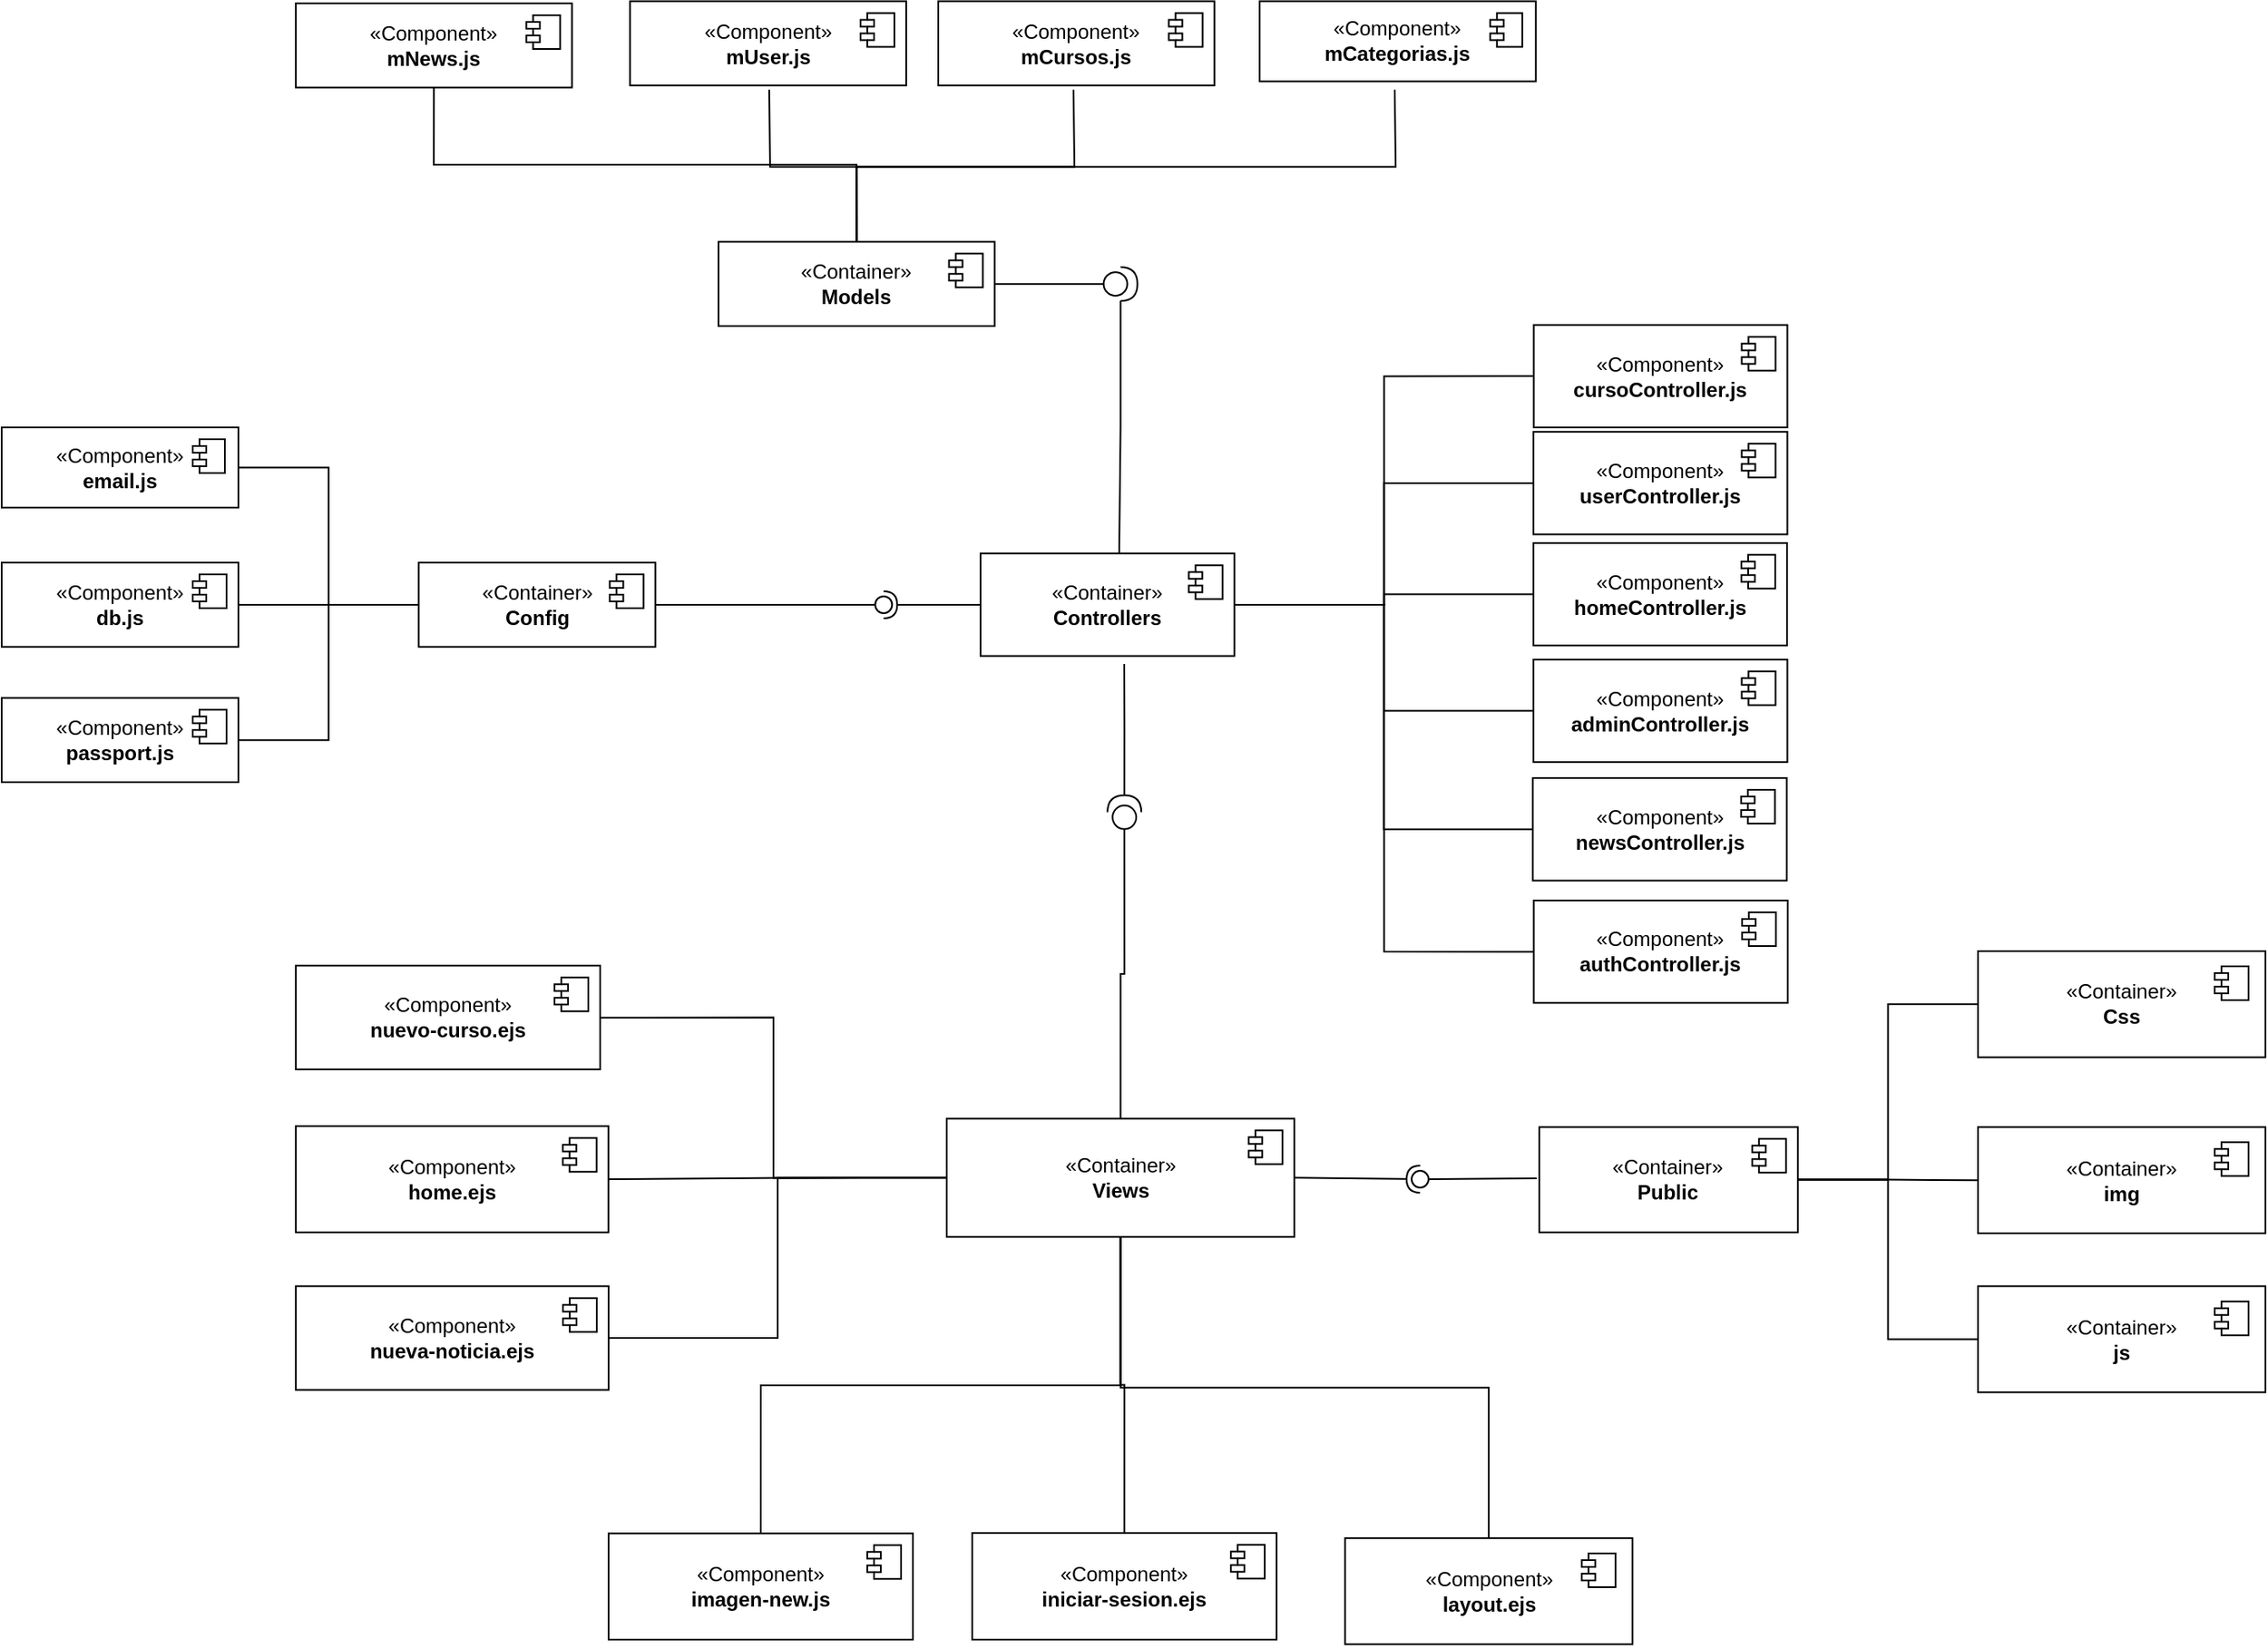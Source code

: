 <mxfile version="24.7.17">
  <diagram name="Caso de Uso - Gestionar Rutas de Aprendizaje" id="5D99ZqfQA7gKjrY1oPeP">
    <mxGraphModel dx="4037" dy="1640" grid="1" gridSize="10" guides="1" tooltips="1" connect="1" arrows="1" fold="1" page="1" pageScale="1" pageWidth="850" pageHeight="1100" math="0" shadow="0">
      <root>
        <mxCell id="0" />
        <mxCell id="1" parent="0" />
        <mxCell id="bcLFqur_eU_BZlS8S5V4-189" value="«Component&lt;span style=&quot;background-color: initial;&quot;&gt;»&lt;/span&gt;&lt;div&gt;&lt;b&gt;db.js&lt;/b&gt;&lt;br&gt;&lt;/div&gt;" style="html=1;dropTarget=0;whiteSpace=wrap;" vertex="1" parent="1">
          <mxGeometry x="-680.0" y="410.03" width="140" height="49.85" as="geometry" />
        </mxCell>
        <mxCell id="bcLFqur_eU_BZlS8S5V4-190" value="" style="shape=module;jettyWidth=8;jettyHeight=4;" vertex="1" parent="bcLFqur_eU_BZlS8S5V4-189">
          <mxGeometry x="1" width="20" height="20" relative="1" as="geometry">
            <mxPoint x="-27" y="7" as="offset" />
          </mxGeometry>
        </mxCell>
        <mxCell id="bcLFqur_eU_BZlS8S5V4-191" value="«Component&lt;span style=&quot;background-color: initial;&quot;&gt;»&lt;/span&gt;&lt;div&gt;&lt;b&gt;email.js&lt;/b&gt;&lt;br&gt;&lt;/div&gt;" style="html=1;dropTarget=0;whiteSpace=wrap;" vertex="1" parent="1">
          <mxGeometry x="-680" y="330" width="140" height="47.44" as="geometry" />
        </mxCell>
        <mxCell id="bcLFqur_eU_BZlS8S5V4-192" value="" style="shape=module;jettyWidth=8;jettyHeight=4;" vertex="1" parent="bcLFqur_eU_BZlS8S5V4-191">
          <mxGeometry x="1" width="19" height="20" relative="1" as="geometry">
            <mxPoint x="-27" y="7" as="offset" />
          </mxGeometry>
        </mxCell>
        <mxCell id="bcLFqur_eU_BZlS8S5V4-193" value="«Component&lt;span style=&quot;background-color: initial;&quot;&gt;»&lt;/span&gt;&lt;div&gt;&lt;b&gt;passport.js&lt;/b&gt;&lt;br&gt;&lt;/div&gt;" style="html=1;dropTarget=0;whiteSpace=wrap;" vertex="1" parent="1">
          <mxGeometry x="-680" y="490.15" width="140" height="49.85" as="geometry" />
        </mxCell>
        <mxCell id="bcLFqur_eU_BZlS8S5V4-194" value="" style="shape=module;jettyWidth=8;jettyHeight=4;" vertex="1" parent="bcLFqur_eU_BZlS8S5V4-193">
          <mxGeometry x="1" width="20" height="20" relative="1" as="geometry">
            <mxPoint x="-27" y="7" as="offset" />
          </mxGeometry>
        </mxCell>
        <mxCell id="bcLFqur_eU_BZlS8S5V4-295" style="edgeStyle=orthogonalEdgeStyle;rounded=0;orthogonalLoop=1;jettySize=auto;html=1;exitX=0;exitY=0.5;exitDx=0;exitDy=0;entryX=1;entryY=0.5;entryDx=0;entryDy=0;endArrow=none;endFill=0;" edge="1" parent="1" source="bcLFqur_eU_BZlS8S5V4-255" target="bcLFqur_eU_BZlS8S5V4-191">
          <mxGeometry relative="1" as="geometry" />
        </mxCell>
        <mxCell id="bcLFqur_eU_BZlS8S5V4-297" style="edgeStyle=orthogonalEdgeStyle;rounded=0;orthogonalLoop=1;jettySize=auto;html=1;exitX=0;exitY=0.5;exitDx=0;exitDy=0;entryX=1;entryY=0.5;entryDx=0;entryDy=0;endArrow=none;endFill=0;" edge="1" parent="1" source="bcLFqur_eU_BZlS8S5V4-255" target="bcLFqur_eU_BZlS8S5V4-189">
          <mxGeometry relative="1" as="geometry" />
        </mxCell>
        <mxCell id="bcLFqur_eU_BZlS8S5V4-299" style="edgeStyle=orthogonalEdgeStyle;rounded=0;orthogonalLoop=1;jettySize=auto;html=1;exitX=0;exitY=0.5;exitDx=0;exitDy=0;entryX=1;entryY=0.5;entryDx=0;entryDy=0;endArrow=none;endFill=0;" edge="1" parent="1" source="bcLFqur_eU_BZlS8S5V4-255" target="bcLFqur_eU_BZlS8S5V4-193">
          <mxGeometry relative="1" as="geometry" />
        </mxCell>
        <mxCell id="bcLFqur_eU_BZlS8S5V4-255" value="«Container&lt;span style=&quot;background-color: initial;&quot;&gt;»&lt;/span&gt;&lt;div&gt;&lt;b&gt;Config&lt;/b&gt;&lt;/div&gt;" style="html=1;dropTarget=0;whiteSpace=wrap;" vertex="1" parent="1">
          <mxGeometry x="-433.33" y="410.03" width="140" height="49.85" as="geometry" />
        </mxCell>
        <mxCell id="bcLFqur_eU_BZlS8S5V4-256" value="" style="shape=module;jettyWidth=8;jettyHeight=4;" vertex="1" parent="bcLFqur_eU_BZlS8S5V4-255">
          <mxGeometry x="1" width="20" height="20" relative="1" as="geometry">
            <mxPoint x="-27" y="7" as="offset" />
          </mxGeometry>
        </mxCell>
        <mxCell id="bcLFqur_eU_BZlS8S5V4-205" value="«Component»&lt;br&gt;&lt;b&gt;authController.js&lt;/b&gt;" style="html=1;dropTarget=0;whiteSpace=wrap;" vertex="1" parent="1">
          <mxGeometry x="226.22" y="610.003" width="150.19" height="60.65" as="geometry" />
        </mxCell>
        <mxCell id="bcLFqur_eU_BZlS8S5V4-206" value="" style="shape=module;jettyWidth=8;jettyHeight=4;" vertex="1" parent="bcLFqur_eU_BZlS8S5V4-205">
          <mxGeometry x="1" width="20" height="20" relative="1" as="geometry">
            <mxPoint x="-27" y="7" as="offset" />
          </mxGeometry>
        </mxCell>
        <mxCell id="bcLFqur_eU_BZlS8S5V4-203" value="«Component»&lt;br&gt;&lt;b&gt;adminController.js&lt;/b&gt;" style="html=1;dropTarget=0;whiteSpace=wrap;" vertex="1" parent="1">
          <mxGeometry x="226.03" y="467.413" width="150.19" height="60.684" as="geometry" />
        </mxCell>
        <mxCell id="bcLFqur_eU_BZlS8S5V4-204" value="" style="shape=module;jettyWidth=8;jettyHeight=4;" vertex="1" parent="bcLFqur_eU_BZlS8S5V4-203">
          <mxGeometry x="1" width="20" height="20" relative="1" as="geometry">
            <mxPoint x="-27" y="7" as="offset" />
          </mxGeometry>
        </mxCell>
        <mxCell id="bcLFqur_eU_BZlS8S5V4-207" value="«Component»&lt;br&gt;&lt;b&gt;cursoController.js&lt;/b&gt;" style="html=1;dropTarget=0;whiteSpace=wrap;" vertex="1" parent="1">
          <mxGeometry x="226.22" y="269.353" width="150" height="60.65" as="geometry" />
        </mxCell>
        <mxCell id="bcLFqur_eU_BZlS8S5V4-208" value="" style="shape=module;jettyWidth=8;jettyHeight=4;" vertex="1" parent="bcLFqur_eU_BZlS8S5V4-207">
          <mxGeometry x="1" width="20" height="20" relative="1" as="geometry">
            <mxPoint x="-27" y="7" as="offset" />
          </mxGeometry>
        </mxCell>
        <mxCell id="bcLFqur_eU_BZlS8S5V4-209" value="«Component»&lt;br&gt;&lt;b&gt;homeController.js&lt;/b&gt;" style="html=1;dropTarget=0;whiteSpace=wrap;" vertex="1" parent="1">
          <mxGeometry x="226.03" y="398.433" width="150" height="60.65" as="geometry" />
        </mxCell>
        <mxCell id="bcLFqur_eU_BZlS8S5V4-210" value="" style="shape=module;jettyWidth=8;jettyHeight=4;" vertex="1" parent="bcLFqur_eU_BZlS8S5V4-209">
          <mxGeometry x="1" width="20" height="20" relative="1" as="geometry">
            <mxPoint x="-27" y="7" as="offset" />
          </mxGeometry>
        </mxCell>
        <mxCell id="bcLFqur_eU_BZlS8S5V4-212" value="«Component»&lt;br&gt;&lt;b&gt;newsController.js&lt;/b&gt;" style="html=1;dropTarget=0;whiteSpace=wrap;" vertex="1" parent="1">
          <mxGeometry x="225.65" y="537.559" width="150.19" height="60.684" as="geometry" />
        </mxCell>
        <mxCell id="bcLFqur_eU_BZlS8S5V4-213" value="" style="shape=module;jettyWidth=8;jettyHeight=4;" vertex="1" parent="bcLFqur_eU_BZlS8S5V4-212">
          <mxGeometry x="1" width="20" height="20" relative="1" as="geometry">
            <mxPoint x="-27" y="7" as="offset" />
          </mxGeometry>
        </mxCell>
        <mxCell id="bcLFqur_eU_BZlS8S5V4-214" value="«Component»&lt;br&gt;&lt;b&gt;userController.js&lt;/b&gt;" style="html=1;dropTarget=0;whiteSpace=wrap;" vertex="1" parent="1">
          <mxGeometry x="226.03" y="332.613" width="150.19" height="60.684" as="geometry" />
        </mxCell>
        <mxCell id="bcLFqur_eU_BZlS8S5V4-215" value="" style="shape=module;jettyWidth=8;jettyHeight=4;" vertex="1" parent="bcLFqur_eU_BZlS8S5V4-214">
          <mxGeometry x="1" width="20" height="20" relative="1" as="geometry">
            <mxPoint x="-27" y="7" as="offset" />
          </mxGeometry>
        </mxCell>
        <mxCell id="bcLFqur_eU_BZlS8S5V4-304" style="edgeStyle=orthogonalEdgeStyle;rounded=0;orthogonalLoop=1;jettySize=auto;html=1;exitX=1;exitY=0.5;exitDx=0;exitDy=0;entryX=0;entryY=0.5;entryDx=0;entryDy=0;endArrow=none;endFill=0;" edge="1" parent="1" source="bcLFqur_eU_BZlS8S5V4-260" target="bcLFqur_eU_BZlS8S5V4-214">
          <mxGeometry relative="1" as="geometry" />
        </mxCell>
        <mxCell id="bcLFqur_eU_BZlS8S5V4-305" style="edgeStyle=orthogonalEdgeStyle;rounded=0;orthogonalLoop=1;jettySize=auto;html=1;exitX=1;exitY=0.5;exitDx=0;exitDy=0;endArrow=none;endFill=0;" edge="1" parent="1" source="bcLFqur_eU_BZlS8S5V4-260" target="bcLFqur_eU_BZlS8S5V4-209">
          <mxGeometry relative="1" as="geometry" />
        </mxCell>
        <mxCell id="bcLFqur_eU_BZlS8S5V4-306" style="edgeStyle=orthogonalEdgeStyle;rounded=0;orthogonalLoop=1;jettySize=auto;html=1;exitX=1;exitY=0.5;exitDx=0;exitDy=0;entryX=0;entryY=0.5;entryDx=0;entryDy=0;endArrow=none;endFill=0;" edge="1" parent="1" source="bcLFqur_eU_BZlS8S5V4-260" target="bcLFqur_eU_BZlS8S5V4-203">
          <mxGeometry relative="1" as="geometry" />
        </mxCell>
        <mxCell id="bcLFqur_eU_BZlS8S5V4-307" style="edgeStyle=orthogonalEdgeStyle;rounded=0;orthogonalLoop=1;jettySize=auto;html=1;exitX=1;exitY=0.5;exitDx=0;exitDy=0;entryX=0;entryY=0.5;entryDx=0;entryDy=0;endArrow=none;endFill=0;" edge="1" parent="1" source="bcLFqur_eU_BZlS8S5V4-260" target="bcLFqur_eU_BZlS8S5V4-212">
          <mxGeometry relative="1" as="geometry" />
        </mxCell>
        <mxCell id="bcLFqur_eU_BZlS8S5V4-313" style="edgeStyle=orthogonalEdgeStyle;rounded=0;orthogonalLoop=1;jettySize=auto;html=1;exitX=1;exitY=0.5;exitDx=0;exitDy=0;entryX=0;entryY=0.5;entryDx=0;entryDy=0;endArrow=none;endFill=0;" edge="1" parent="1" source="bcLFqur_eU_BZlS8S5V4-260" target="bcLFqur_eU_BZlS8S5V4-207">
          <mxGeometry relative="1" as="geometry" />
        </mxCell>
        <mxCell id="bcLFqur_eU_BZlS8S5V4-314" style="edgeStyle=orthogonalEdgeStyle;rounded=0;orthogonalLoop=1;jettySize=auto;html=1;exitX=1;exitY=0.5;exitDx=0;exitDy=0;entryX=0;entryY=0.5;entryDx=0;entryDy=0;endArrow=none;endFill=0;" edge="1" parent="1" source="bcLFqur_eU_BZlS8S5V4-260" target="bcLFqur_eU_BZlS8S5V4-205">
          <mxGeometry relative="1" as="geometry" />
        </mxCell>
        <mxCell id="bcLFqur_eU_BZlS8S5V4-260" value="«Container»&lt;br&gt;&lt;b&gt;Controllers&lt;/b&gt;" style="html=1;dropTarget=0;whiteSpace=wrap;" vertex="1" parent="1">
          <mxGeometry x="-101.02" y="404.609" width="150.19" height="60.684" as="geometry" />
        </mxCell>
        <mxCell id="bcLFqur_eU_BZlS8S5V4-261" value="" style="shape=module;jettyWidth=8;jettyHeight=4;" vertex="1" parent="bcLFqur_eU_BZlS8S5V4-260">
          <mxGeometry x="1" width="20" height="20" relative="1" as="geometry">
            <mxPoint x="-27" y="7" as="offset" />
          </mxGeometry>
        </mxCell>
        <mxCell id="bcLFqur_eU_BZlS8S5V4-224" value="«Component&lt;span style=&quot;background-color: initial;&quot;&gt;»&lt;/span&gt;&lt;div&gt;&lt;b&gt;mCursos.js&lt;/b&gt;&lt;br&gt;&lt;/div&gt;" style="html=1;dropTarget=0;whiteSpace=wrap;" vertex="1" parent="1">
          <mxGeometry x="-126.017" y="77.74" width="163.333" height="49.85" as="geometry" />
        </mxCell>
        <mxCell id="bcLFqur_eU_BZlS8S5V4-225" value="" style="shape=module;jettyWidth=8;jettyHeight=4;" vertex="1" parent="bcLFqur_eU_BZlS8S5V4-224">
          <mxGeometry x="1" width="20" height="20" relative="1" as="geometry">
            <mxPoint x="-27" y="7" as="offset" />
          </mxGeometry>
        </mxCell>
        <mxCell id="bcLFqur_eU_BZlS8S5V4-230" value="«Component&lt;span style=&quot;background-color: initial;&quot;&gt;»&lt;/span&gt;&lt;div&gt;&lt;b&gt;mUser.js&lt;/b&gt;&lt;br&gt;&lt;/div&gt;" style="html=1;dropTarget=0;whiteSpace=wrap;" vertex="1" parent="1">
          <mxGeometry x="-308.327" y="77.74" width="163.333" height="49.85" as="geometry" />
        </mxCell>
        <mxCell id="bcLFqur_eU_BZlS8S5V4-231" value="" style="shape=module;jettyWidth=8;jettyHeight=4;" vertex="1" parent="bcLFqur_eU_BZlS8S5V4-230">
          <mxGeometry x="1" width="20" height="20" relative="1" as="geometry">
            <mxPoint x="-27" y="7" as="offset" />
          </mxGeometry>
        </mxCell>
        <mxCell id="bcLFqur_eU_BZlS8S5V4-228" value="«Component&lt;span style=&quot;background-color: initial;&quot;&gt;»&lt;/span&gt;&lt;div&gt;&lt;b&gt;mNews.js&lt;/b&gt;&lt;br&gt;&lt;/div&gt;" style="html=1;dropTarget=0;whiteSpace=wrap;" vertex="1" parent="1">
          <mxGeometry x="-506.023" y="78.95" width="163.333" height="49.85" as="geometry" />
        </mxCell>
        <mxCell id="bcLFqur_eU_BZlS8S5V4-229" value="" style="shape=module;jettyWidth=8;jettyHeight=4;" vertex="1" parent="bcLFqur_eU_BZlS8S5V4-228">
          <mxGeometry x="1" width="20" height="20" relative="1" as="geometry">
            <mxPoint x="-27" y="7" as="offset" />
          </mxGeometry>
        </mxCell>
        <mxCell id="bcLFqur_eU_BZlS8S5V4-226" value="«Component&lt;span style=&quot;background-color: initial;&quot;&gt;»&lt;/span&gt;&lt;div&gt;&lt;b&gt;mCategorias.js&lt;/b&gt;&lt;br&gt;&lt;/div&gt;" style="html=1;dropTarget=0;whiteSpace=wrap;" vertex="1" parent="1">
          <mxGeometry x="64.077" y="77.74" width="163.333" height="47.44" as="geometry" />
        </mxCell>
        <mxCell id="bcLFqur_eU_BZlS8S5V4-227" value="" style="shape=module;jettyWidth=8;jettyHeight=4;" vertex="1" parent="bcLFqur_eU_BZlS8S5V4-226">
          <mxGeometry x="1" width="19" height="20" relative="1" as="geometry">
            <mxPoint x="-27" y="7" as="offset" />
          </mxGeometry>
        </mxCell>
        <mxCell id="bcLFqur_eU_BZlS8S5V4-315" style="edgeStyle=orthogonalEdgeStyle;rounded=0;orthogonalLoop=1;jettySize=auto;html=1;exitX=0.5;exitY=0;exitDx=0;exitDy=0;endArrow=none;endFill=0;" edge="1" parent="1" source="bcLFqur_eU_BZlS8S5V4-269">
          <mxGeometry relative="1" as="geometry">
            <mxPoint x="-226.02" y="130.15" as="targetPoint" />
          </mxGeometry>
        </mxCell>
        <mxCell id="bcLFqur_eU_BZlS8S5V4-316" style="edgeStyle=orthogonalEdgeStyle;rounded=0;orthogonalLoop=1;jettySize=auto;html=1;exitX=0.5;exitY=0;exitDx=0;exitDy=0;endArrow=none;endFill=0;" edge="1" parent="1" source="bcLFqur_eU_BZlS8S5V4-269">
          <mxGeometry relative="1" as="geometry">
            <mxPoint x="-46.02" y="130.15" as="targetPoint" />
          </mxGeometry>
        </mxCell>
        <mxCell id="bcLFqur_eU_BZlS8S5V4-317" style="edgeStyle=orthogonalEdgeStyle;rounded=0;orthogonalLoop=1;jettySize=auto;html=1;exitX=0.5;exitY=0;exitDx=0;exitDy=0;endArrow=none;endFill=0;" edge="1" parent="1" source="bcLFqur_eU_BZlS8S5V4-269">
          <mxGeometry relative="1" as="geometry">
            <mxPoint x="143.98" y="130.15" as="targetPoint" />
          </mxGeometry>
        </mxCell>
        <mxCell id="bcLFqur_eU_BZlS8S5V4-318" style="edgeStyle=orthogonalEdgeStyle;rounded=0;orthogonalLoop=1;jettySize=auto;html=1;exitX=0.5;exitY=0;exitDx=0;exitDy=0;entryX=0.5;entryY=1;entryDx=0;entryDy=0;endArrow=none;endFill=0;" edge="1" parent="1" source="bcLFqur_eU_BZlS8S5V4-269" target="bcLFqur_eU_BZlS8S5V4-228">
          <mxGeometry relative="1" as="geometry" />
        </mxCell>
        <mxCell id="bcLFqur_eU_BZlS8S5V4-269" value="«Container&lt;span style=&quot;background-color: initial;&quot;&gt;»&lt;/span&gt;&lt;div&gt;&lt;b&gt;Models&lt;/b&gt;&lt;br&gt;&lt;/div&gt;" style="html=1;dropTarget=0;whiteSpace=wrap;" vertex="1" parent="1">
          <mxGeometry x="-256.017" y="220.15" width="163.333" height="49.85" as="geometry" />
        </mxCell>
        <mxCell id="bcLFqur_eU_BZlS8S5V4-270" value="" style="shape=module;jettyWidth=8;jettyHeight=4;" vertex="1" parent="bcLFqur_eU_BZlS8S5V4-269">
          <mxGeometry x="1" width="20" height="20" relative="1" as="geometry">
            <mxPoint x="-27" y="7" as="offset" />
          </mxGeometry>
        </mxCell>
        <mxCell id="bcLFqur_eU_BZlS8S5V4-234" value="«Component»&lt;br&gt;&lt;b&gt;imagen-new.js&lt;/b&gt;" style="html=1;dropTarget=0;whiteSpace=wrap;" vertex="1" parent="1">
          <mxGeometry x="-321.02" y="984.68" width="180" height="62.84" as="geometry" />
        </mxCell>
        <mxCell id="bcLFqur_eU_BZlS8S5V4-235" value="" style="shape=module;jettyWidth=8;jettyHeight=4;" vertex="1" parent="bcLFqur_eU_BZlS8S5V4-234">
          <mxGeometry x="1" width="20" height="20" relative="1" as="geometry">
            <mxPoint x="-27" y="7" as="offset" />
          </mxGeometry>
        </mxCell>
        <mxCell id="bcLFqur_eU_BZlS8S5V4-242" value="«Component»&lt;br&gt;&lt;b&gt;iniciar-sesion.ejs&lt;/b&gt;" style="html=1;dropTarget=0;whiteSpace=wrap;" vertex="1" parent="1">
          <mxGeometry x="-105.92" y="984.41" width="180" height="63.11" as="geometry" />
        </mxCell>
        <mxCell id="bcLFqur_eU_BZlS8S5V4-243" value="" style="shape=module;jettyWidth=8;jettyHeight=4;" vertex="1" parent="bcLFqur_eU_BZlS8S5V4-242">
          <mxGeometry x="1" width="20" height="20" relative="1" as="geometry">
            <mxPoint x="-27" y="7" as="offset" />
          </mxGeometry>
        </mxCell>
        <mxCell id="bcLFqur_eU_BZlS8S5V4-244" value="«Component»&lt;br&gt;&lt;b&gt;nuevo-curso.ejs&lt;/b&gt;" style="html=1;dropTarget=0;whiteSpace=wrap;" vertex="1" parent="1">
          <mxGeometry x="-506.02" y="648.61" width="180" height="61.42" as="geometry" />
        </mxCell>
        <mxCell id="bcLFqur_eU_BZlS8S5V4-245" value="" style="shape=module;jettyWidth=8;jettyHeight=4;" vertex="1" parent="bcLFqur_eU_BZlS8S5V4-244">
          <mxGeometry x="1" width="20" height="20" relative="1" as="geometry">
            <mxPoint x="-27" y="7" as="offset" />
          </mxGeometry>
        </mxCell>
        <mxCell id="bcLFqur_eU_BZlS8S5V4-240" value="«Component»&lt;br&gt;&lt;b&gt;nueva-noticia.ejs&lt;/b&gt;" style="html=1;dropTarget=0;whiteSpace=wrap;" vertex="1" parent="1">
          <mxGeometry x="-506.02" y="838.32" width="185" height="61.42" as="geometry" />
        </mxCell>
        <mxCell id="bcLFqur_eU_BZlS8S5V4-241" value="" style="shape=module;jettyWidth=8;jettyHeight=4;" vertex="1" parent="bcLFqur_eU_BZlS8S5V4-240">
          <mxGeometry x="1" width="20" height="20" relative="1" as="geometry">
            <mxPoint x="-27" y="7" as="offset" />
          </mxGeometry>
        </mxCell>
        <mxCell id="bcLFqur_eU_BZlS8S5V4-236" value="«Component»&lt;br&gt;&lt;b&gt;home.ejs&lt;/b&gt;" style="html=1;dropTarget=0;whiteSpace=wrap;" vertex="1" parent="1">
          <mxGeometry x="-506.02" y="743.61" width="184.9" height="62.84" as="geometry" />
        </mxCell>
        <mxCell id="bcLFqur_eU_BZlS8S5V4-237" value="" style="shape=module;jettyWidth=8;jettyHeight=4;" vertex="1" parent="bcLFqur_eU_BZlS8S5V4-236">
          <mxGeometry x="1" width="20" height="20" relative="1" as="geometry">
            <mxPoint x="-27" y="7" as="offset" />
          </mxGeometry>
        </mxCell>
        <mxCell id="bcLFqur_eU_BZlS8S5V4-238" value="«Component»&lt;br&gt;&lt;b&gt;layout.ejs&lt;/b&gt;" style="html=1;dropTarget=0;whiteSpace=wrap;" vertex="1" parent="1">
          <mxGeometry x="114.62" y="987.46" width="170" height="62.83" as="geometry" />
        </mxCell>
        <mxCell id="bcLFqur_eU_BZlS8S5V4-239" value="" style="shape=module;jettyWidth=8;jettyHeight=4;" vertex="1" parent="bcLFqur_eU_BZlS8S5V4-238">
          <mxGeometry x="1" width="20" height="20" relative="1" as="geometry">
            <mxPoint x="-30" y="9" as="offset" />
          </mxGeometry>
        </mxCell>
        <mxCell id="bcLFqur_eU_BZlS8S5V4-279" style="edgeStyle=orthogonalEdgeStyle;rounded=0;orthogonalLoop=1;jettySize=auto;html=1;entryX=0.5;entryY=0;entryDx=0;entryDy=0;endArrow=none;endFill=0;" edge="1" parent="1" source="bcLFqur_eU_BZlS8S5V4-277" target="bcLFqur_eU_BZlS8S5V4-242">
          <mxGeometry relative="1" as="geometry" />
        </mxCell>
        <mxCell id="bcLFqur_eU_BZlS8S5V4-280" style="edgeStyle=orthogonalEdgeStyle;rounded=0;orthogonalLoop=1;jettySize=auto;html=1;exitX=0.5;exitY=1;exitDx=0;exitDy=0;endArrow=none;endFill=0;" edge="1" parent="1" source="bcLFqur_eU_BZlS8S5V4-277" target="bcLFqur_eU_BZlS8S5V4-238">
          <mxGeometry relative="1" as="geometry" />
        </mxCell>
        <mxCell id="bcLFqur_eU_BZlS8S5V4-282" style="edgeStyle=orthogonalEdgeStyle;rounded=0;orthogonalLoop=1;jettySize=auto;html=1;exitX=0.5;exitY=1;exitDx=0;exitDy=0;entryX=0.5;entryY=0;entryDx=0;entryDy=0;endArrow=none;endFill=0;" edge="1" parent="1" source="bcLFqur_eU_BZlS8S5V4-277" target="bcLFqur_eU_BZlS8S5V4-234">
          <mxGeometry relative="1" as="geometry" />
        </mxCell>
        <mxCell id="bcLFqur_eU_BZlS8S5V4-331" style="edgeStyle=orthogonalEdgeStyle;rounded=0;orthogonalLoop=1;jettySize=auto;html=1;exitX=0;exitY=0.5;exitDx=0;exitDy=0;entryX=1;entryY=0.5;entryDx=0;entryDy=0;endArrow=none;endFill=0;" edge="1" parent="1" source="bcLFqur_eU_BZlS8S5V4-277" target="bcLFqur_eU_BZlS8S5V4-236">
          <mxGeometry relative="1" as="geometry" />
        </mxCell>
        <mxCell id="bcLFqur_eU_BZlS8S5V4-332" style="edgeStyle=orthogonalEdgeStyle;rounded=0;orthogonalLoop=1;jettySize=auto;html=1;exitX=0;exitY=0.5;exitDx=0;exitDy=0;entryX=1;entryY=0.5;entryDx=0;entryDy=0;endArrow=none;endFill=0;" edge="1" parent="1" source="bcLFqur_eU_BZlS8S5V4-277" target="bcLFqur_eU_BZlS8S5V4-244">
          <mxGeometry relative="1" as="geometry" />
        </mxCell>
        <mxCell id="bcLFqur_eU_BZlS8S5V4-333" style="edgeStyle=orthogonalEdgeStyle;rounded=0;orthogonalLoop=1;jettySize=auto;html=1;exitX=0;exitY=0.5;exitDx=0;exitDy=0;entryX=1;entryY=0.5;entryDx=0;entryDy=0;endArrow=none;endFill=0;" edge="1" parent="1" source="bcLFqur_eU_BZlS8S5V4-277" target="bcLFqur_eU_BZlS8S5V4-240">
          <mxGeometry relative="1" as="geometry" />
        </mxCell>
        <mxCell id="bcLFqur_eU_BZlS8S5V4-277" value="«Container»&lt;br&gt;&lt;b&gt;Views&lt;/b&gt;" style="html=1;dropTarget=0;whiteSpace=wrap;" vertex="1" parent="1">
          <mxGeometry x="-121.03" y="739.17" width="205.64" height="70" as="geometry" />
        </mxCell>
        <mxCell id="bcLFqur_eU_BZlS8S5V4-278" value="" style="shape=module;jettyWidth=8;jettyHeight=4;" vertex="1" parent="bcLFqur_eU_BZlS8S5V4-277">
          <mxGeometry x="1" width="20" height="20" relative="1" as="geometry">
            <mxPoint x="-27" y="7" as="offset" />
          </mxGeometry>
        </mxCell>
        <mxCell id="bcLFqur_eU_BZlS8S5V4-292" value="" style="rounded=0;orthogonalLoop=1;jettySize=auto;html=1;endArrow=halfCircle;endFill=0;endSize=6;strokeWidth=1;sketch=0;exitX=0;exitY=0.5;exitDx=0;exitDy=0;" edge="1" target="bcLFqur_eU_BZlS8S5V4-294" parent="1" source="bcLFqur_eU_BZlS8S5V4-260">
          <mxGeometry relative="1" as="geometry">
            <mxPoint x="-121.02" y="435" as="sourcePoint" />
          </mxGeometry>
        </mxCell>
        <mxCell id="bcLFqur_eU_BZlS8S5V4-293" value="" style="rounded=0;orthogonalLoop=1;jettySize=auto;html=1;endArrow=oval;endFill=0;sketch=0;sourcePerimeterSpacing=0;targetPerimeterSpacing=0;endSize=10;exitX=1;exitY=0.5;exitDx=0;exitDy=0;" edge="1" target="bcLFqur_eU_BZlS8S5V4-294" parent="1" source="bcLFqur_eU_BZlS8S5V4-255">
          <mxGeometry relative="1" as="geometry">
            <mxPoint x="-349.99" y="434.96" as="sourcePoint" />
          </mxGeometry>
        </mxCell>
        <mxCell id="bcLFqur_eU_BZlS8S5V4-294" value="" style="ellipse;whiteSpace=wrap;html=1;align=center;aspect=fixed;fillColor=none;strokeColor=none;resizable=0;perimeter=centerPerimeter;rotatable=0;allowArrows=0;points=[];outlineConnect=1;" vertex="1" parent="1">
          <mxGeometry x="-163.33" y="429.95" width="10" height="10" as="geometry" />
        </mxCell>
        <mxCell id="bcLFqur_eU_BZlS8S5V4-324" style="edgeStyle=orthogonalEdgeStyle;rounded=0;orthogonalLoop=1;jettySize=auto;html=1;exitX=1;exitY=0.5;exitDx=0;exitDy=0;entryX=0;entryY=0.5;entryDx=0;entryDy=0;endArrow=none;endFill=0;" edge="1" parent="1" source="bcLFqur_eU_BZlS8S5V4-320" target="bcLFqur_eU_BZlS8S5V4-322">
          <mxGeometry relative="1" as="geometry" />
        </mxCell>
        <mxCell id="bcLFqur_eU_BZlS8S5V4-327" style="edgeStyle=orthogonalEdgeStyle;rounded=0;orthogonalLoop=1;jettySize=auto;html=1;exitX=1;exitY=0.5;exitDx=0;exitDy=0;entryX=0;entryY=0.5;entryDx=0;entryDy=0;endArrow=none;endFill=0;" edge="1" parent="1" source="bcLFqur_eU_BZlS8S5V4-320" target="bcLFqur_eU_BZlS8S5V4-325">
          <mxGeometry relative="1" as="geometry" />
        </mxCell>
        <mxCell id="bcLFqur_eU_BZlS8S5V4-330" style="edgeStyle=orthogonalEdgeStyle;rounded=0;orthogonalLoop=1;jettySize=auto;html=1;exitX=1;exitY=0.5;exitDx=0;exitDy=0;entryX=0;entryY=0.5;entryDx=0;entryDy=0;endArrow=none;endFill=0;" edge="1" parent="1" source="bcLFqur_eU_BZlS8S5V4-320" target="bcLFqur_eU_BZlS8S5V4-328">
          <mxGeometry relative="1" as="geometry" />
        </mxCell>
        <mxCell id="bcLFqur_eU_BZlS8S5V4-320" value="«Container»&lt;br&gt;&lt;b&gt;Public&lt;/b&gt;" style="html=1;dropTarget=0;whiteSpace=wrap;" vertex="1" parent="1">
          <mxGeometry x="229.46" y="744.17" width="152.95" height="62.28" as="geometry" />
        </mxCell>
        <mxCell id="bcLFqur_eU_BZlS8S5V4-321" value="" style="shape=module;jettyWidth=8;jettyHeight=4;" vertex="1" parent="bcLFqur_eU_BZlS8S5V4-320">
          <mxGeometry x="1" width="20" height="20" relative="1" as="geometry">
            <mxPoint x="-27" y="7" as="offset" />
          </mxGeometry>
        </mxCell>
        <mxCell id="bcLFqur_eU_BZlS8S5V4-322" value="«Container»&lt;br&gt;&lt;b&gt;Css&lt;/b&gt;" style="html=1;dropTarget=0;whiteSpace=wrap;" vertex="1" parent="1">
          <mxGeometry x="488.98" y="640.0" width="170" height="62.83" as="geometry" />
        </mxCell>
        <mxCell id="bcLFqur_eU_BZlS8S5V4-323" value="" style="shape=module;jettyWidth=8;jettyHeight=4;" vertex="1" parent="bcLFqur_eU_BZlS8S5V4-322">
          <mxGeometry x="1" width="20" height="20" relative="1" as="geometry">
            <mxPoint x="-30" y="9" as="offset" />
          </mxGeometry>
        </mxCell>
        <mxCell id="bcLFqur_eU_BZlS8S5V4-325" value="«Container»&lt;br&gt;&lt;b&gt;img&lt;/b&gt;" style="html=1;dropTarget=0;whiteSpace=wrap;" vertex="1" parent="1">
          <mxGeometry x="488.98" y="744.17" width="170" height="62.83" as="geometry" />
        </mxCell>
        <mxCell id="bcLFqur_eU_BZlS8S5V4-326" value="" style="shape=module;jettyWidth=8;jettyHeight=4;" vertex="1" parent="bcLFqur_eU_BZlS8S5V4-325">
          <mxGeometry x="1" width="20" height="20" relative="1" as="geometry">
            <mxPoint x="-30" y="9" as="offset" />
          </mxGeometry>
        </mxCell>
        <mxCell id="bcLFqur_eU_BZlS8S5V4-328" value="«Container»&lt;br&gt;&lt;b&gt;js&lt;/b&gt;" style="html=1;dropTarget=0;whiteSpace=wrap;" vertex="1" parent="1">
          <mxGeometry x="488.98" y="838.32" width="170" height="62.83" as="geometry" />
        </mxCell>
        <mxCell id="bcLFqur_eU_BZlS8S5V4-329" value="" style="shape=module;jettyWidth=8;jettyHeight=4;" vertex="1" parent="bcLFqur_eU_BZlS8S5V4-328">
          <mxGeometry x="1" width="20" height="20" relative="1" as="geometry">
            <mxPoint x="-30" y="9" as="offset" />
          </mxGeometry>
        </mxCell>
        <mxCell id="bcLFqur_eU_BZlS8S5V4-337" value="" style="rounded=0;orthogonalLoop=1;jettySize=auto;html=1;endArrow=halfCircle;endFill=0;endSize=6;strokeWidth=1;sketch=0;exitX=1;exitY=0.5;exitDx=0;exitDy=0;" edge="1" target="bcLFqur_eU_BZlS8S5V4-339" parent="1" source="bcLFqur_eU_BZlS8S5V4-277">
          <mxGeometry relative="1" as="geometry">
            <mxPoint x="98.98" y="775" as="sourcePoint" />
          </mxGeometry>
        </mxCell>
        <mxCell id="bcLFqur_eU_BZlS8S5V4-338" value="" style="rounded=0;orthogonalLoop=1;jettySize=auto;html=1;endArrow=oval;endFill=0;sketch=0;sourcePerimeterSpacing=0;targetPerimeterSpacing=0;endSize=10;exitX=-0.01;exitY=0.486;exitDx=0;exitDy=0;exitPerimeter=0;" edge="1" target="bcLFqur_eU_BZlS8S5V4-339" parent="1" source="bcLFqur_eU_BZlS8S5V4-320">
          <mxGeometry relative="1" as="geometry">
            <mxPoint x="138.98" y="775" as="sourcePoint" />
          </mxGeometry>
        </mxCell>
        <mxCell id="bcLFqur_eU_BZlS8S5V4-339" value="" style="ellipse;whiteSpace=wrap;html=1;align=center;aspect=fixed;fillColor=none;strokeColor=none;resizable=0;perimeter=centerPerimeter;rotatable=0;allowArrows=0;points=[];outlineConnect=1;" vertex="1" parent="1">
          <mxGeometry x="153.98" y="770" width="10" height="10" as="geometry" />
        </mxCell>
        <mxCell id="bcLFqur_eU_BZlS8S5V4-340" value="" style="shape=providedRequiredInterface;html=1;verticalLabelPosition=bottom;sketch=0;" vertex="1" parent="1">
          <mxGeometry x="-28.21" y="235.08" width="20" height="20" as="geometry" />
        </mxCell>
        <mxCell id="bcLFqur_eU_BZlS8S5V4-341" style="edgeStyle=orthogonalEdgeStyle;rounded=0;orthogonalLoop=1;jettySize=auto;html=1;entryX=0.546;entryY=0.006;entryDx=0;entryDy=0;entryPerimeter=0;endArrow=none;endFill=0;" edge="1" parent="1" source="bcLFqur_eU_BZlS8S5V4-340" target="bcLFqur_eU_BZlS8S5V4-260">
          <mxGeometry relative="1" as="geometry" />
        </mxCell>
        <mxCell id="bcLFqur_eU_BZlS8S5V4-343" style="edgeStyle=orthogonalEdgeStyle;rounded=0;orthogonalLoop=1;jettySize=auto;html=1;exitX=1;exitY=0.5;exitDx=0;exitDy=0;entryX=0;entryY=0.5;entryDx=0;entryDy=0;entryPerimeter=0;endArrow=none;endFill=0;" edge="1" parent="1" source="bcLFqur_eU_BZlS8S5V4-269" target="bcLFqur_eU_BZlS8S5V4-340">
          <mxGeometry relative="1" as="geometry" />
        </mxCell>
        <mxCell id="bcLFqur_eU_BZlS8S5V4-346" style="edgeStyle=orthogonalEdgeStyle;rounded=0;orthogonalLoop=1;jettySize=auto;html=1;exitX=0;exitY=0.5;exitDx=0;exitDy=0;exitPerimeter=0;entryX=0.5;entryY=0;entryDx=0;entryDy=0;endArrow=none;endFill=0;" edge="1" parent="1" source="bcLFqur_eU_BZlS8S5V4-344" target="bcLFqur_eU_BZlS8S5V4-277">
          <mxGeometry relative="1" as="geometry" />
        </mxCell>
        <mxCell id="bcLFqur_eU_BZlS8S5V4-344" value="" style="shape=providedRequiredInterface;html=1;verticalLabelPosition=bottom;sketch=0;rotation=-90;" vertex="1" parent="1">
          <mxGeometry x="-25.92" y="547.76" width="20" height="20" as="geometry" />
        </mxCell>
        <mxCell id="bcLFqur_eU_BZlS8S5V4-345" style="edgeStyle=orthogonalEdgeStyle;rounded=0;orthogonalLoop=1;jettySize=auto;html=1;exitX=1;exitY=0.5;exitDx=0;exitDy=0;exitPerimeter=0;entryX=0.566;entryY=1.078;entryDx=0;entryDy=0;entryPerimeter=0;endArrow=none;endFill=0;" edge="1" parent="1" source="bcLFqur_eU_BZlS8S5V4-344" target="bcLFqur_eU_BZlS8S5V4-260">
          <mxGeometry relative="1" as="geometry" />
        </mxCell>
      </root>
    </mxGraphModel>
  </diagram>
</mxfile>
